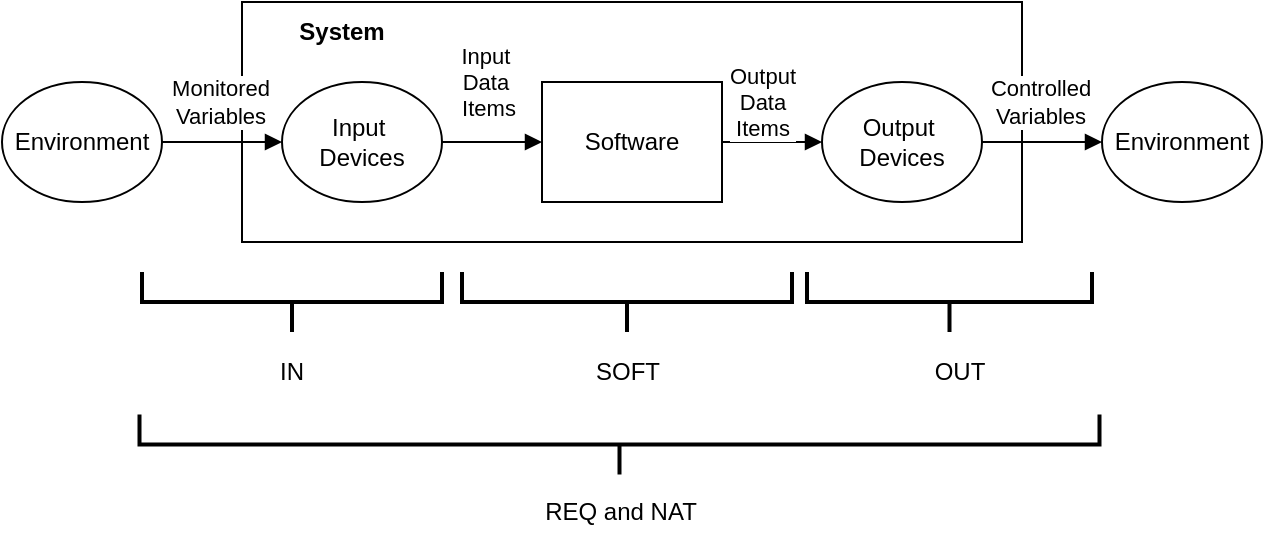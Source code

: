 <mxfile version="16.5.6" type="device"><diagram id="L-XJfkBgwogkJgKwX63Y" name="Page-1"><mxGraphModel dx="1009" dy="2547" grid="1" gridSize="10" guides="1" tooltips="1" connect="1" arrows="1" fold="1" page="1" pageScale="1" pageWidth="850" pageHeight="1100" math="0" shadow="0"><root><mxCell id="0"/><mxCell id="1" parent="0"/><mxCell id="IQrfJECHWNvCpM-zq6hS-133" value="" style="rounded=0;whiteSpace=wrap;html=1;strokeColor=#000000;fillColor=#FFFFFF;gradientColor=none;" vertex="1" parent="1"><mxGeometry x="240" y="-940" width="390" height="120" as="geometry"/></mxCell><mxCell id="IQrfJECHWNvCpM-zq6hS-143" value="Monitored&lt;br&gt;Variables" style="edgeStyle=none;rounded=0;orthogonalLoop=1;jettySize=auto;html=1;endArrow=block;endFill=1;" edge="1" parent="1" source="IQrfJECHWNvCpM-zq6hS-132" target="IQrfJECHWNvCpM-zq6hS-137"><mxGeometry y="20" relative="1" as="geometry"><mxPoint x="-1" as="offset"/></mxGeometry></mxCell><mxCell id="IQrfJECHWNvCpM-zq6hS-132" value="Environment" style="ellipse;whiteSpace=wrap;html=1;strokeColor=#000000;fillColor=#FFFFFF;gradientColor=none;" vertex="1" parent="1"><mxGeometry x="120" y="-900" width="80" height="60" as="geometry"/></mxCell><mxCell id="IQrfJECHWNvCpM-zq6hS-134" value="&lt;b&gt;System&lt;/b&gt;" style="text;html=1;strokeColor=none;fillColor=none;align=center;verticalAlign=middle;whiteSpace=wrap;rounded=0;" vertex="1" parent="1"><mxGeometry x="260" y="-940" width="60" height="30" as="geometry"/></mxCell><mxCell id="IQrfJECHWNvCpM-zq6hS-145" value="Controlled&lt;br&gt;Variables" style="edgeStyle=none;rounded=0;orthogonalLoop=1;jettySize=auto;html=1;entryX=0;entryY=0.5;entryDx=0;entryDy=0;endArrow=block;endFill=1;" edge="1" parent="1" source="IQrfJECHWNvCpM-zq6hS-135" target="IQrfJECHWNvCpM-zq6hS-138"><mxGeometry y="20" relative="1" as="geometry"><mxPoint x="-1" as="offset"/></mxGeometry></mxCell><mxCell id="IQrfJECHWNvCpM-zq6hS-135" value="Output&amp;nbsp;&lt;br&gt;Devices" style="ellipse;whiteSpace=wrap;html=1;strokeColor=#000000;fillColor=#FFFFFF;gradientColor=none;" vertex="1" parent="1"><mxGeometry x="530" y="-900" width="80" height="60" as="geometry"/></mxCell><mxCell id="IQrfJECHWNvCpM-zq6hS-141" value="Output&lt;br&gt;Data&lt;br&gt;Items" style="edgeStyle=none;rounded=0;orthogonalLoop=1;jettySize=auto;html=1;entryX=0;entryY=0.5;entryDx=0;entryDy=0;endArrow=block;endFill=1;" edge="1" parent="1" source="IQrfJECHWNvCpM-zq6hS-136" target="IQrfJECHWNvCpM-zq6hS-135"><mxGeometry x="-0.2" y="20" relative="1" as="geometry"><mxPoint as="offset"/></mxGeometry></mxCell><mxCell id="IQrfJECHWNvCpM-zq6hS-136" value="Software" style="rounded=0;whiteSpace=wrap;html=1;strokeColor=#000000;fillColor=#FFFFFF;gradientColor=none;" vertex="1" parent="1"><mxGeometry x="390" y="-900" width="90" height="60" as="geometry"/></mxCell><mxCell id="IQrfJECHWNvCpM-zq6hS-139" style="edgeStyle=none;rounded=0;orthogonalLoop=1;jettySize=auto;html=1;endArrow=block;endFill=1;" edge="1" parent="1" source="IQrfJECHWNvCpM-zq6hS-137" target="IQrfJECHWNvCpM-zq6hS-136"><mxGeometry relative="1" as="geometry"/></mxCell><mxCell id="IQrfJECHWNvCpM-zq6hS-140" value="Input&amp;nbsp;&lt;br&gt;Data&amp;nbsp;&lt;br&gt;Items" style="edgeLabel;html=1;align=center;verticalAlign=middle;resizable=0;points=[];" vertex="1" connectable="0" parent="IQrfJECHWNvCpM-zq6hS-139"><mxGeometry x="0.368" relative="1" as="geometry"><mxPoint x="-11" y="-30" as="offset"/></mxGeometry></mxCell><mxCell id="IQrfJECHWNvCpM-zq6hS-137" value="Input&amp;nbsp;&lt;br&gt;Devices" style="ellipse;whiteSpace=wrap;html=1;strokeColor=#000000;fillColor=#FFFFFF;gradientColor=none;" vertex="1" parent="1"><mxGeometry x="260" y="-900" width="80" height="60" as="geometry"/></mxCell><mxCell id="IQrfJECHWNvCpM-zq6hS-138" value="Environment" style="ellipse;whiteSpace=wrap;html=1;strokeColor=#000000;fillColor=#FFFFFF;gradientColor=none;" vertex="1" parent="1"><mxGeometry x="670" y="-900" width="80" height="60" as="geometry"/></mxCell><mxCell id="IQrfJECHWNvCpM-zq6hS-146" value="" style="strokeWidth=2;html=1;shape=mxgraph.flowchart.annotation_2;align=left;labelPosition=right;pointerEvents=1;fillColor=#FFFFFF;gradientColor=none;rotation=-90;" vertex="1" parent="1"><mxGeometry x="250" y="-865" width="30" height="150" as="geometry"/></mxCell><mxCell id="IQrfJECHWNvCpM-zq6hS-147" value="IN" style="text;html=1;strokeColor=none;fillColor=none;align=center;verticalAlign=middle;whiteSpace=wrap;rounded=0;" vertex="1" parent="1"><mxGeometry x="255" y="-770" width="20" height="30" as="geometry"/></mxCell><mxCell id="IQrfJECHWNvCpM-zq6hS-148" value="" style="strokeWidth=2;html=1;shape=mxgraph.flowchart.annotation_2;align=left;labelPosition=right;pointerEvents=1;fillColor=#FFFFFF;gradientColor=none;rotation=-90;" vertex="1" parent="1"><mxGeometry x="417.5" y="-872.5" width="30" height="165" as="geometry"/></mxCell><mxCell id="IQrfJECHWNvCpM-zq6hS-149" value="SOFT" style="text;html=1;strokeColor=none;fillColor=none;align=center;verticalAlign=middle;whiteSpace=wrap;rounded=0;" vertex="1" parent="1"><mxGeometry x="422.5" y="-770" width="20" height="30" as="geometry"/></mxCell><mxCell id="IQrfJECHWNvCpM-zq6hS-150" value="" style="strokeWidth=2;html=1;shape=mxgraph.flowchart.annotation_2;align=left;labelPosition=right;pointerEvents=1;fillColor=#FFFFFF;gradientColor=none;rotation=-90;" vertex="1" parent="1"><mxGeometry x="578.75" y="-861.25" width="30" height="142.5" as="geometry"/></mxCell><mxCell id="IQrfJECHWNvCpM-zq6hS-151" value="OUT" style="text;html=1;strokeColor=none;fillColor=none;align=center;verticalAlign=middle;whiteSpace=wrap;rounded=0;" vertex="1" parent="1"><mxGeometry x="588.75" y="-770" width="20" height="30" as="geometry"/></mxCell><mxCell id="IQrfJECHWNvCpM-zq6hS-152" value="" style="strokeWidth=2;html=1;shape=mxgraph.flowchart.annotation_2;align=left;labelPosition=right;pointerEvents=1;fillColor=#FFFFFF;gradientColor=none;rotation=-90;" vertex="1" parent="1"><mxGeometry x="413.75" y="-958.75" width="30" height="480" as="geometry"/></mxCell><mxCell id="IQrfJECHWNvCpM-zq6hS-153" value="REQ and NAT" style="text;html=1;strokeColor=none;fillColor=none;align=center;verticalAlign=middle;whiteSpace=wrap;rounded=0;" vertex="1" parent="1"><mxGeometry x="387.5" y="-700" width="82.5" height="30" as="geometry"/></mxCell></root></mxGraphModel></diagram></mxfile>